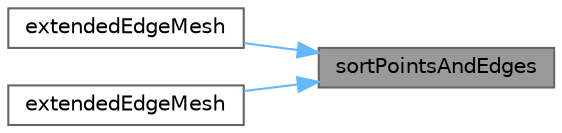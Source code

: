 digraph "sortPointsAndEdges"
{
 // LATEX_PDF_SIZE
  bgcolor="transparent";
  edge [fontname=Helvetica,fontsize=10,labelfontname=Helvetica,labelfontsize=10];
  node [fontname=Helvetica,fontsize=10,shape=box,height=0.2,width=0.4];
  rankdir="RL";
  Node1 [id="Node000001",label="sortPointsAndEdges",height=0.2,width=0.4,color="gray40", fillcolor="grey60", style="filled", fontcolor="black",tooltip=" "];
  Node1 -> Node2 [id="edge1_Node000001_Node000002",dir="back",color="steelblue1",style="solid",tooltip=" "];
  Node2 [id="Node000002",label="extendedEdgeMesh",height=0.2,width=0.4,color="grey40", fillcolor="white", style="filled",URL="$classFoam_1_1extendedEdgeMesh.html#a14b843194ae054234aa5a753594670d3",tooltip=" "];
  Node1 -> Node3 [id="edge2_Node000001_Node000003",dir="back",color="steelblue1",style="solid",tooltip=" "];
  Node3 [id="Node000003",label="extendedEdgeMesh",height=0.2,width=0.4,color="grey40", fillcolor="white", style="filled",URL="$classFoam_1_1extendedEdgeMesh.html#afd2b47811ea5fb93fabb4e9a00a8985e",tooltip=" "];
}
